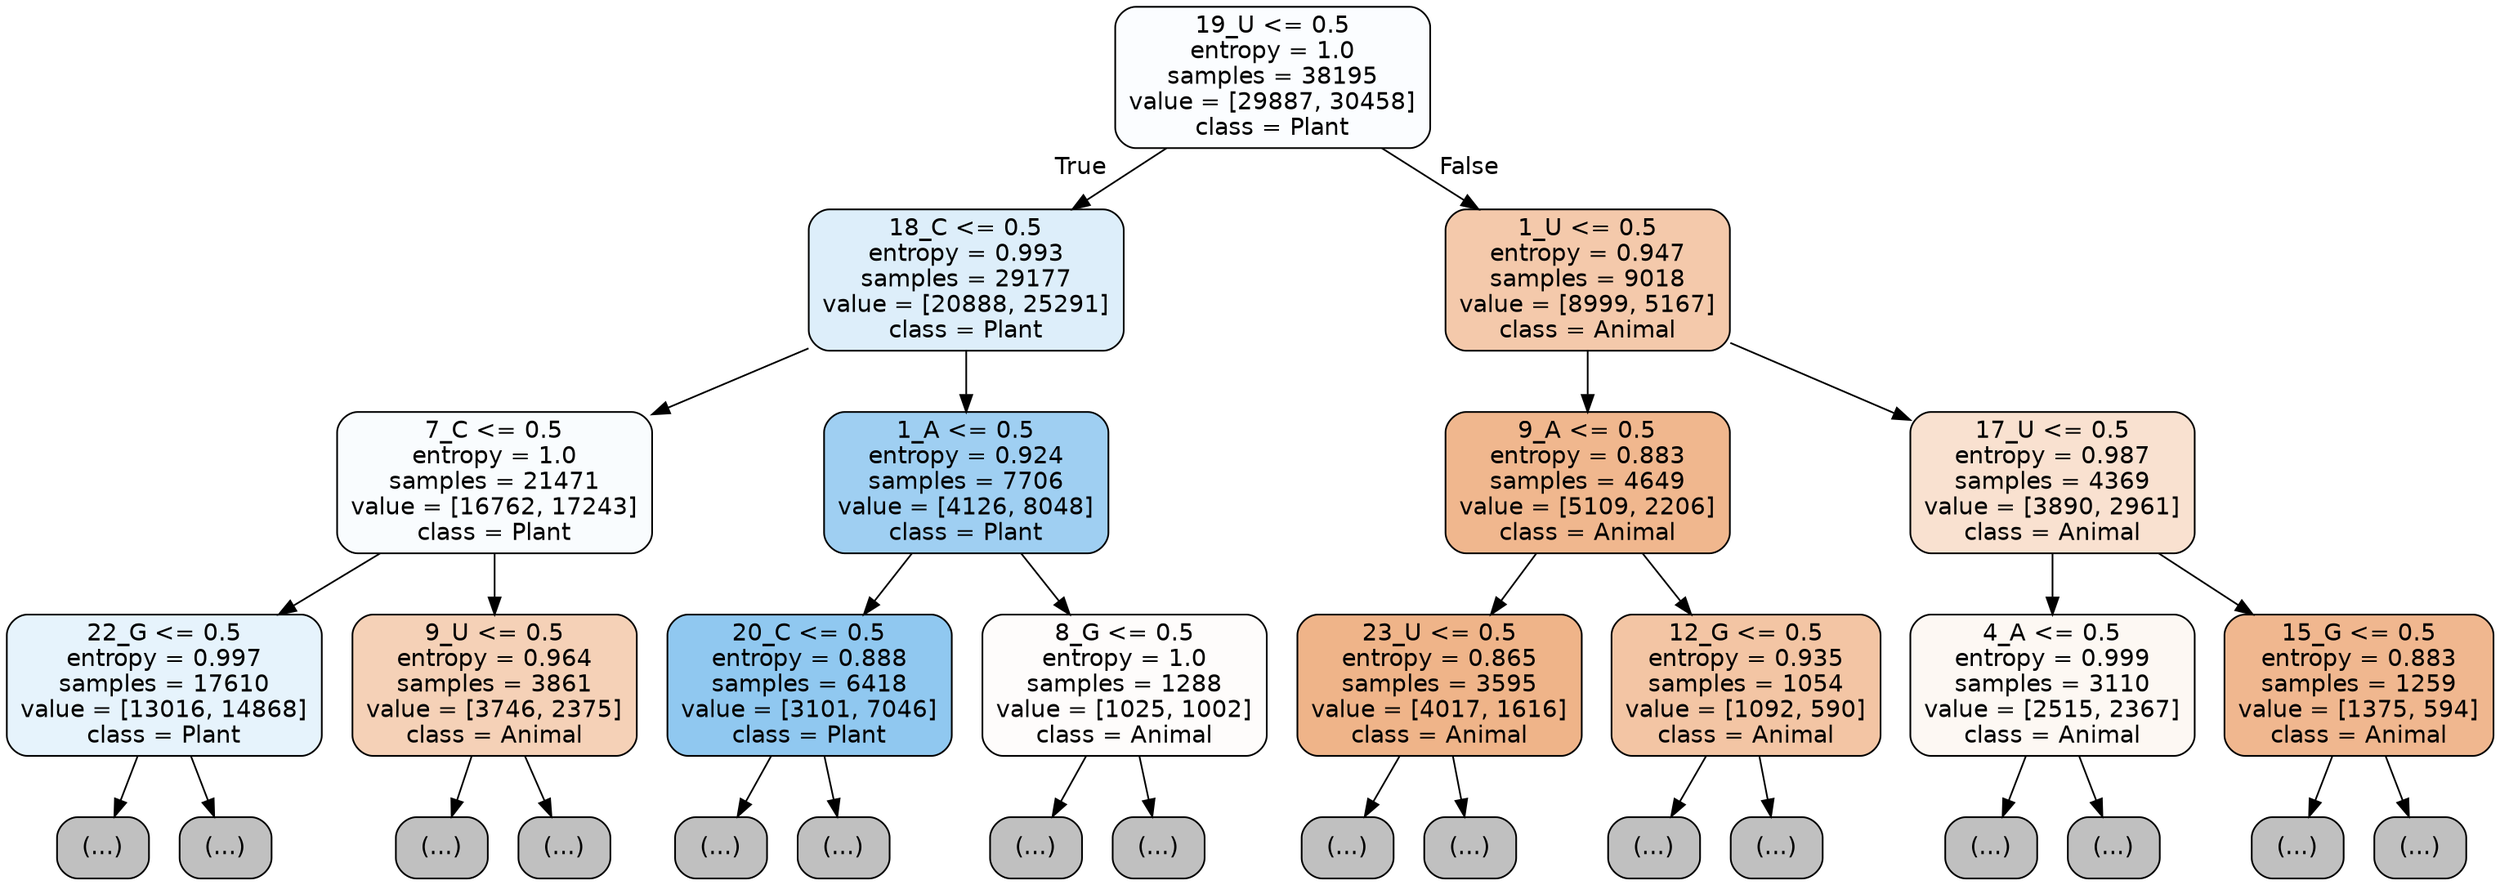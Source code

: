 digraph Tree {
node [shape=box, style="filled, rounded", color="black", fontname="helvetica"] ;
edge [fontname="helvetica"] ;
0 [label="19_U <= 0.5\nentropy = 1.0\nsamples = 38195\nvalue = [29887, 30458]\nclass = Plant", fillcolor="#fbfdff"] ;
1 [label="18_C <= 0.5\nentropy = 0.993\nsamples = 29177\nvalue = [20888, 25291]\nclass = Plant", fillcolor="#ddeefa"] ;
0 -> 1 [labeldistance=2.5, labelangle=45, headlabel="True"] ;
2 [label="7_C <= 0.5\nentropy = 1.0\nsamples = 21471\nvalue = [16762, 17243]\nclass = Plant", fillcolor="#f9fcfe"] ;
1 -> 2 ;
3 [label="22_G <= 0.5\nentropy = 0.997\nsamples = 17610\nvalue = [13016, 14868]\nclass = Plant", fillcolor="#e6f3fc"] ;
2 -> 3 ;
4 [label="(...)", fillcolor="#C0C0C0"] ;
3 -> 4 ;
6833 [label="(...)", fillcolor="#C0C0C0"] ;
3 -> 6833 ;
7702 [label="9_U <= 0.5\nentropy = 0.964\nsamples = 3861\nvalue = [3746, 2375]\nclass = Animal", fillcolor="#f5d1b7"] ;
2 -> 7702 ;
7703 [label="(...)", fillcolor="#C0C0C0"] ;
7702 -> 7703 ;
9132 [label="(...)", fillcolor="#C0C0C0"] ;
7702 -> 9132 ;
9685 [label="1_A <= 0.5\nentropy = 0.924\nsamples = 7706\nvalue = [4126, 8048]\nclass = Plant", fillcolor="#9fcff2"] ;
1 -> 9685 ;
9686 [label="20_C <= 0.5\nentropy = 0.888\nsamples = 6418\nvalue = [3101, 7046]\nclass = Plant", fillcolor="#90c8f0"] ;
9685 -> 9686 ;
9687 [label="(...)", fillcolor="#C0C0C0"] ;
9686 -> 9687 ;
11440 [label="(...)", fillcolor="#C0C0C0"] ;
9686 -> 11440 ;
11891 [label="8_G <= 0.5\nentropy = 1.0\nsamples = 1288\nvalue = [1025, 1002]\nclass = Animal", fillcolor="#fefcfb"] ;
9685 -> 11891 ;
11892 [label="(...)", fillcolor="#C0C0C0"] ;
11891 -> 11892 ;
12307 [label="(...)", fillcolor="#C0C0C0"] ;
11891 -> 12307 ;
12498 [label="1_U <= 0.5\nentropy = 0.947\nsamples = 9018\nvalue = [8999, 5167]\nclass = Animal", fillcolor="#f4c9ab"] ;
0 -> 12498 [labeldistance=2.5, labelangle=-45, headlabel="False"] ;
12499 [label="9_A <= 0.5\nentropy = 0.883\nsamples = 4649\nvalue = [5109, 2206]\nclass = Animal", fillcolor="#f0b78e"] ;
12498 -> 12499 ;
12500 [label="23_U <= 0.5\nentropy = 0.865\nsamples = 3595\nvalue = [4017, 1616]\nclass = Animal", fillcolor="#efb489"] ;
12499 -> 12500 ;
12501 [label="(...)", fillcolor="#C0C0C0"] ;
12500 -> 12501 ;
14246 [label="(...)", fillcolor="#C0C0C0"] ;
12500 -> 14246 ;
14341 [label="12_G <= 0.5\nentropy = 0.935\nsamples = 1054\nvalue = [1092, 590]\nclass = Animal", fillcolor="#f3c5a4"] ;
12499 -> 14341 ;
14342 [label="(...)", fillcolor="#C0C0C0"] ;
14341 -> 14342 ;
14783 [label="(...)", fillcolor="#C0C0C0"] ;
14341 -> 14783 ;
14940 [label="17_U <= 0.5\nentropy = 0.987\nsamples = 4369\nvalue = [3890, 2961]\nclass = Animal", fillcolor="#f9e1d0"] ;
12498 -> 14940 ;
14941 [label="4_A <= 0.5\nentropy = 0.999\nsamples = 3110\nvalue = [2515, 2367]\nclass = Animal", fillcolor="#fdf8f3"] ;
14940 -> 14941 ;
14942 [label="(...)", fillcolor="#C0C0C0"] ;
14941 -> 14942 ;
16027 [label="(...)", fillcolor="#C0C0C0"] ;
14941 -> 16027 ;
16364 [label="15_G <= 0.5\nentropy = 0.883\nsamples = 1259\nvalue = [1375, 594]\nclass = Animal", fillcolor="#f0b78f"] ;
14940 -> 16364 ;
16365 [label="(...)", fillcolor="#C0C0C0"] ;
16364 -> 16365 ;
16758 [label="(...)", fillcolor="#C0C0C0"] ;
16364 -> 16758 ;
}
